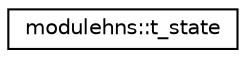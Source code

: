 digraph "Graphical Class Hierarchy"
{
 // LATEX_PDF_SIZE
  edge [fontname="Helvetica",fontsize="10",labelfontname="Helvetica",labelfontsize="10"];
  node [fontname="Helvetica",fontsize="10",shape=record];
  rankdir="LR";
  Node0 [label="modulehns::t_state",height=0.2,width=0.4,color="black", fillcolor="white", style="filled",URL="$structmodulehns_1_1t__state.html",tooltip=" "];
}
